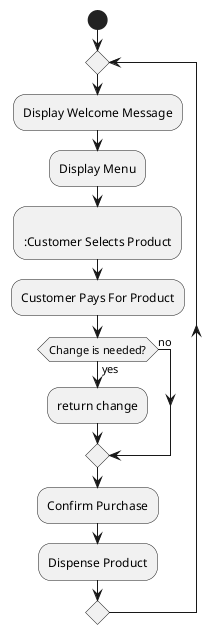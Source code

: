@startuml Vending Machine Activity

start

repeat 
    :Display Welcome Message;
    :Display Menu;
    :
    :Customer Selects Product;
    :Customer Pays For Product;

    if (Change is needed?) then (yes)
        :return change;
    else (no)
    endif

    :Confirm Purchase;
    :Dispense Product;

repeat while ()

@enduml